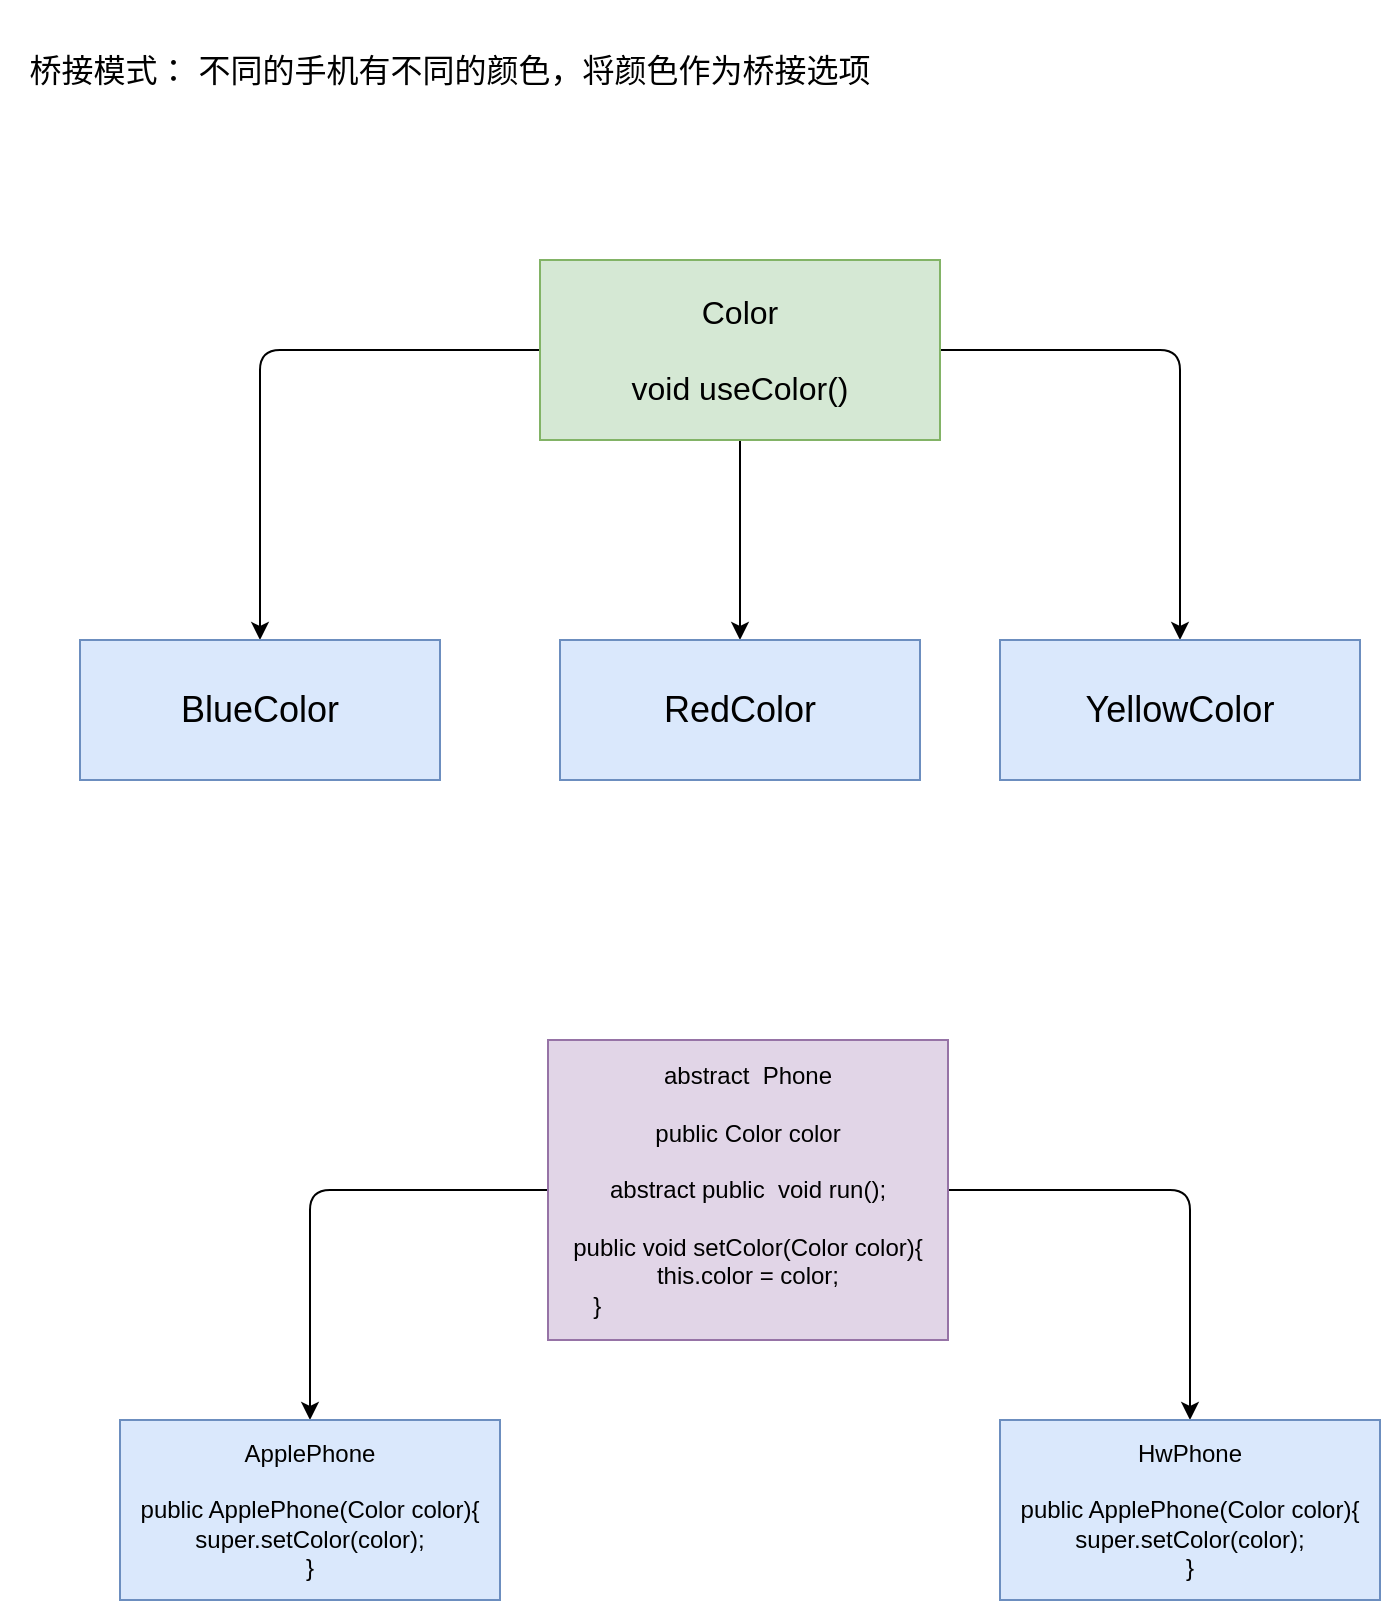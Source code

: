 <mxfile version="13.9.9" type="github">
  <diagram id="YpgpBB0IQ0bUhZqTtNrN" name="Page-1">
    <mxGraphModel dx="1673" dy="896" grid="1" gridSize="10" guides="1" tooltips="1" connect="1" arrows="1" fold="1" page="1" pageScale="1" pageWidth="827" pageHeight="1169" math="0" shadow="0">
      <root>
        <mxCell id="0" />
        <mxCell id="1" parent="0" />
        <mxCell id="PEl0hQxnp5PITzYerzf_-1" value="&lt;font style=&quot;font-size: 16px&quot;&gt;桥接模式： 不同的手机有不同的颜色，将颜色作为桥接选项&lt;/font&gt;" style="text;html=1;strokeColor=none;fillColor=none;align=center;verticalAlign=middle;whiteSpace=wrap;rounded=0;" vertex="1" parent="1">
          <mxGeometry x="40" y="30" width="450" height="70" as="geometry" />
        </mxCell>
        <mxCell id="PEl0hQxnp5PITzYerzf_-6" style="edgeStyle=orthogonalEdgeStyle;rounded=1;orthogonalLoop=1;jettySize=auto;html=1;" edge="1" parent="1" source="PEl0hQxnp5PITzYerzf_-2" target="PEl0hQxnp5PITzYerzf_-3">
          <mxGeometry relative="1" as="geometry" />
        </mxCell>
        <mxCell id="PEl0hQxnp5PITzYerzf_-7" style="edgeStyle=orthogonalEdgeStyle;rounded=1;orthogonalLoop=1;jettySize=auto;html=1;entryX=0.5;entryY=0;entryDx=0;entryDy=0;" edge="1" parent="1" source="PEl0hQxnp5PITzYerzf_-2" target="PEl0hQxnp5PITzYerzf_-5">
          <mxGeometry relative="1" as="geometry" />
        </mxCell>
        <mxCell id="PEl0hQxnp5PITzYerzf_-8" style="edgeStyle=orthogonalEdgeStyle;rounded=1;orthogonalLoop=1;jettySize=auto;html=1;exitX=0.5;exitY=1;exitDx=0;exitDy=0;entryX=0.5;entryY=0;entryDx=0;entryDy=0;" edge="1" parent="1" source="PEl0hQxnp5PITzYerzf_-2" target="PEl0hQxnp5PITzYerzf_-4">
          <mxGeometry relative="1" as="geometry" />
        </mxCell>
        <mxCell id="PEl0hQxnp5PITzYerzf_-2" value="&lt;font style=&quot;font-size: 16px&quot;&gt;Color&lt;br&gt;&lt;br&gt;void useColor()&lt;br&gt;&lt;/font&gt;" style="rounded=0;whiteSpace=wrap;html=1;fillColor=#d5e8d4;strokeColor=#82b366;" vertex="1" parent="1">
          <mxGeometry x="310" y="160" width="200" height="90" as="geometry" />
        </mxCell>
        <mxCell id="PEl0hQxnp5PITzYerzf_-3" value="&lt;font style=&quot;font-size: 18px&quot;&gt;BlueColor&lt;/font&gt;" style="rounded=0;whiteSpace=wrap;html=1;fillColor=#dae8fc;strokeColor=#6c8ebf;" vertex="1" parent="1">
          <mxGeometry x="80" y="350" width="180" height="70" as="geometry" />
        </mxCell>
        <mxCell id="PEl0hQxnp5PITzYerzf_-4" value="&lt;font style=&quot;font-size: 18px&quot;&gt;RedColor&lt;/font&gt;" style="rounded=0;whiteSpace=wrap;html=1;fillColor=#dae8fc;strokeColor=#6c8ebf;" vertex="1" parent="1">
          <mxGeometry x="320" y="350" width="180" height="70" as="geometry" />
        </mxCell>
        <mxCell id="PEl0hQxnp5PITzYerzf_-5" value="&lt;font style=&quot;font-size: 18px&quot;&gt;YellowColor&lt;/font&gt;" style="rounded=0;whiteSpace=wrap;html=1;fillColor=#dae8fc;strokeColor=#6c8ebf;" vertex="1" parent="1">
          <mxGeometry x="540" y="350" width="180" height="70" as="geometry" />
        </mxCell>
        <mxCell id="PEl0hQxnp5PITzYerzf_-12" style="edgeStyle=orthogonalEdgeStyle;rounded=1;orthogonalLoop=1;jettySize=auto;html=1;entryX=0.5;entryY=0;entryDx=0;entryDy=0;" edge="1" parent="1" source="PEl0hQxnp5PITzYerzf_-9" target="PEl0hQxnp5PITzYerzf_-10">
          <mxGeometry relative="1" as="geometry" />
        </mxCell>
        <mxCell id="PEl0hQxnp5PITzYerzf_-13" style="edgeStyle=orthogonalEdgeStyle;rounded=1;orthogonalLoop=1;jettySize=auto;html=1;" edge="1" parent="1" source="PEl0hQxnp5PITzYerzf_-9" target="PEl0hQxnp5PITzYerzf_-11">
          <mxGeometry relative="1" as="geometry" />
        </mxCell>
        <mxCell id="PEl0hQxnp5PITzYerzf_-9" value="abstract&amp;nbsp; Phone&lt;br&gt;&lt;br&gt;public Color color&lt;br&gt;&lt;br&gt;abstract public&amp;nbsp; void run();&lt;br&gt;&lt;br&gt;public void setColor(Color color){&lt;br&gt;this.color = color;&lt;br&gt;&lt;div style=&quot;text-align: left&quot;&gt;&lt;span&gt;&amp;nbsp; &amp;nbsp;}&amp;nbsp;&lt;/span&gt;&lt;/div&gt;" style="rounded=0;whiteSpace=wrap;html=1;fillColor=#e1d5e7;strokeColor=#9673a6;" vertex="1" parent="1">
          <mxGeometry x="314" y="550" width="200" height="150" as="geometry" />
        </mxCell>
        <mxCell id="PEl0hQxnp5PITzYerzf_-10" value="ApplePhone&lt;br&gt;&lt;br&gt;public ApplePhone(Color color){&lt;br&gt;super.setColor(color);&lt;br&gt;}" style="rounded=0;whiteSpace=wrap;html=1;fillColor=#dae8fc;strokeColor=#6c8ebf;" vertex="1" parent="1">
          <mxGeometry x="100" y="740" width="190" height="90" as="geometry" />
        </mxCell>
        <mxCell id="PEl0hQxnp5PITzYerzf_-11" value="HwPhone&lt;br&gt;&lt;br&gt;public ApplePhone(Color color){&lt;br&gt;super.setColor(color);&lt;br&gt;}" style="rounded=0;whiteSpace=wrap;html=1;fillColor=#dae8fc;strokeColor=#6c8ebf;" vertex="1" parent="1">
          <mxGeometry x="540" y="740" width="190" height="90" as="geometry" />
        </mxCell>
      </root>
    </mxGraphModel>
  </diagram>
</mxfile>
